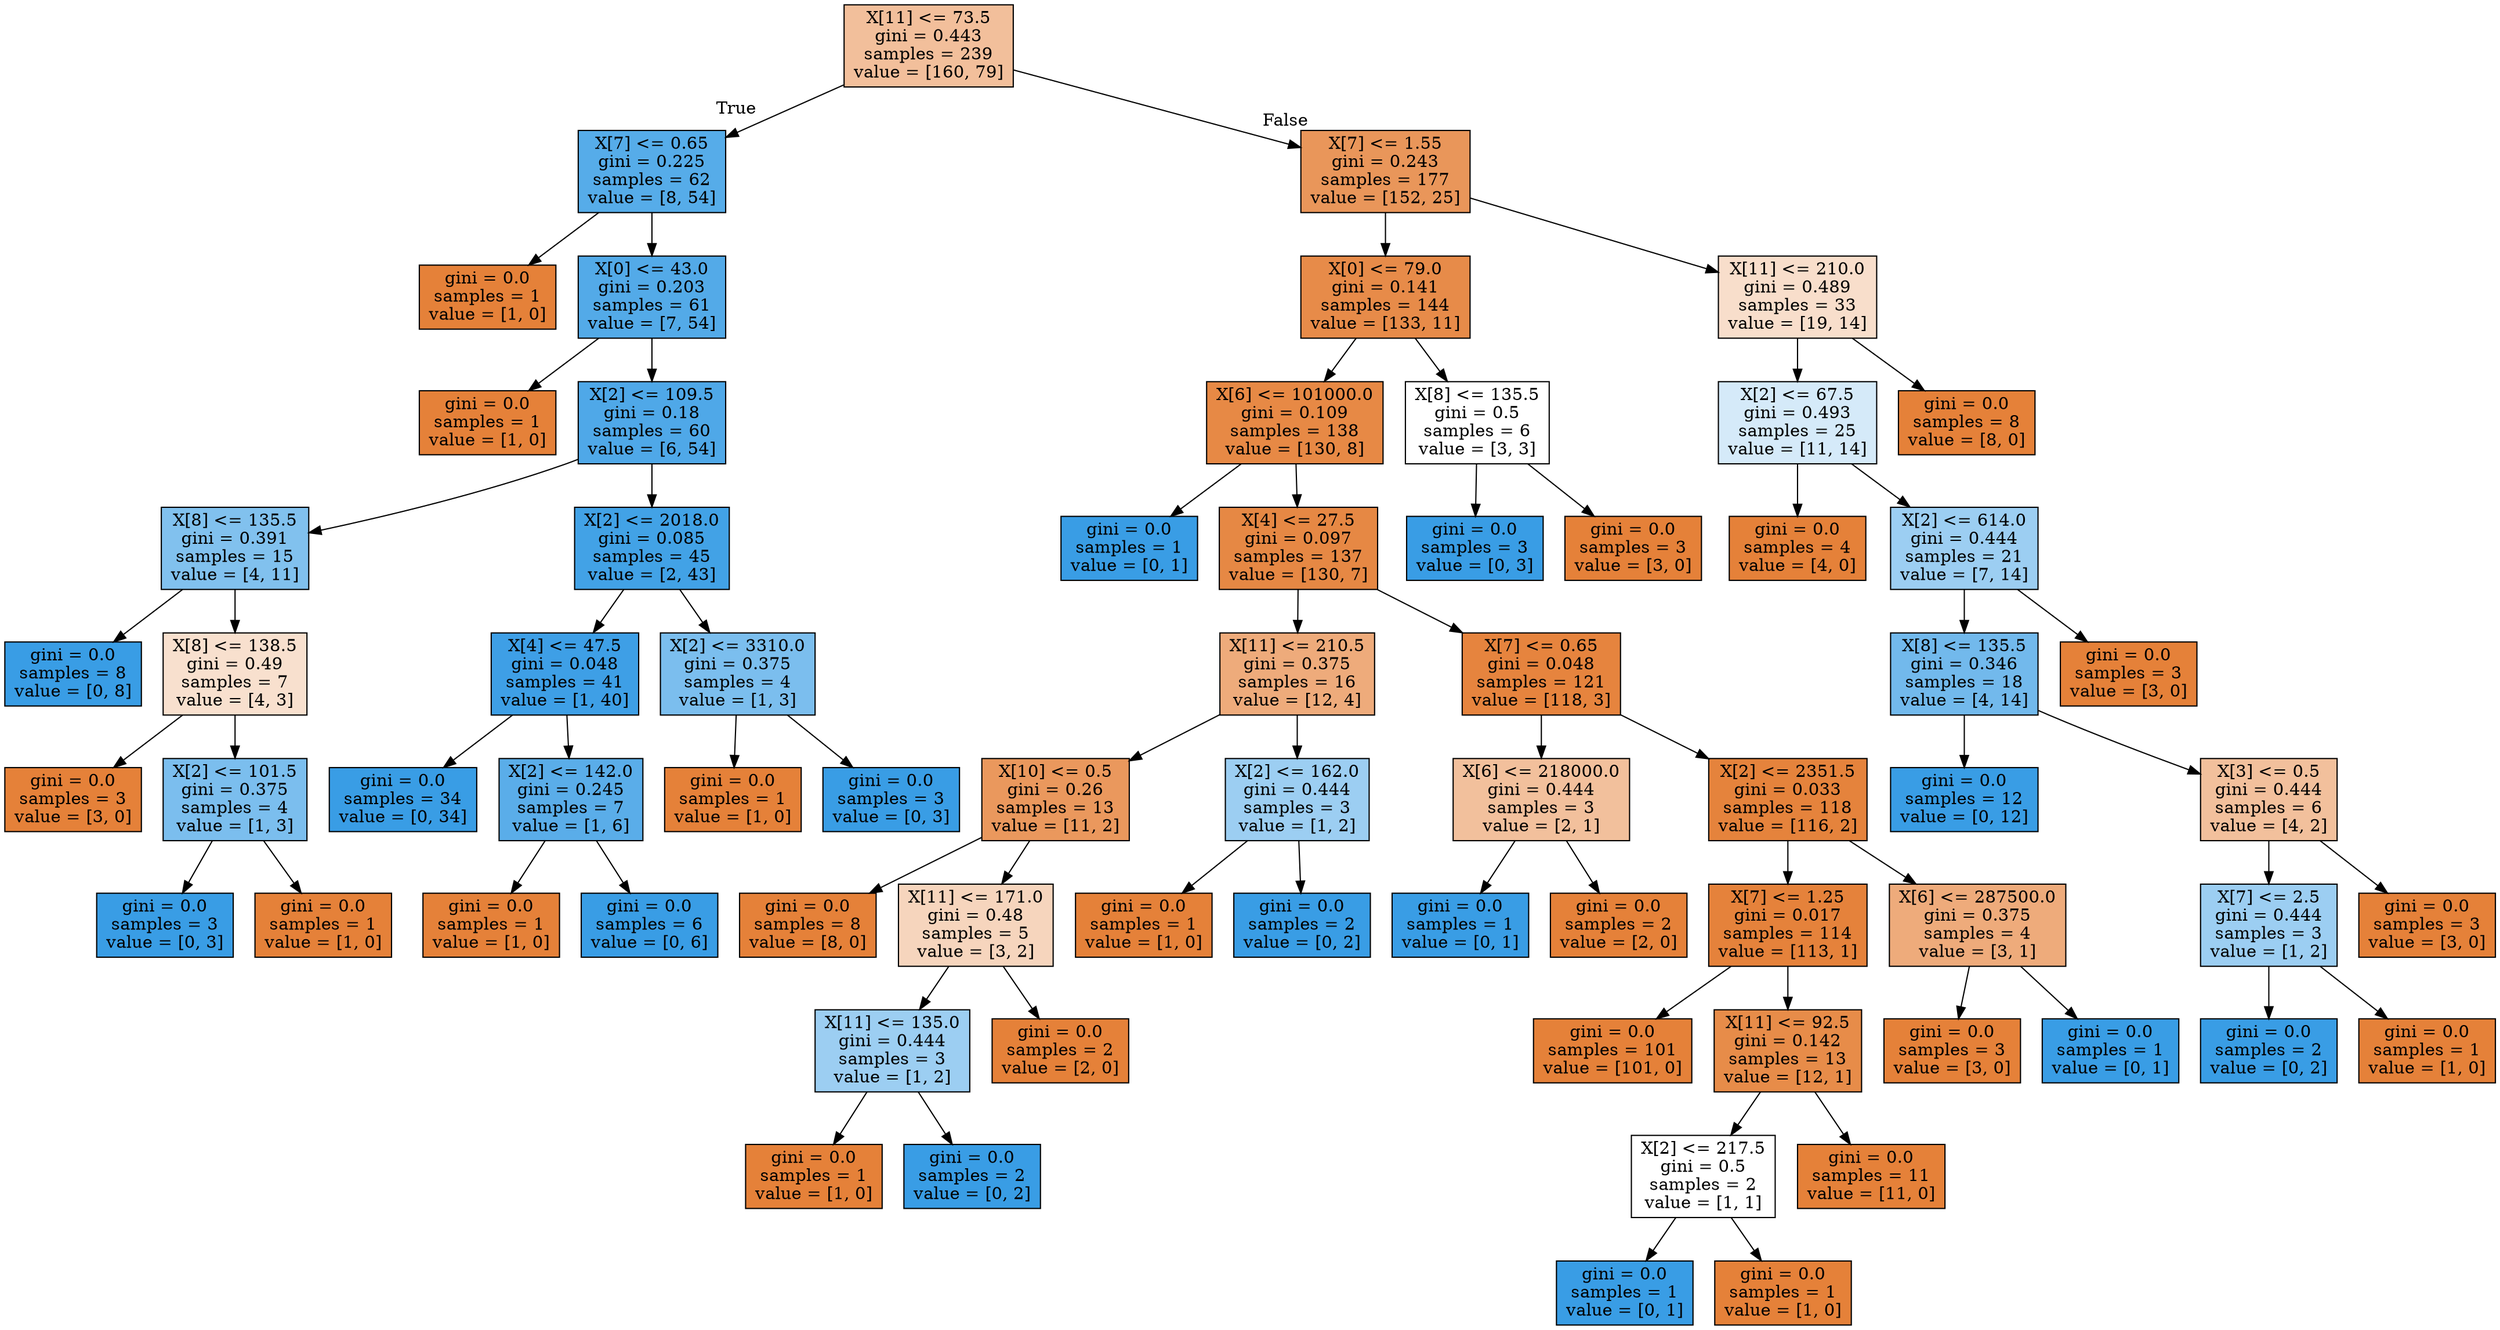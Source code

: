 digraph Tree {
node [shape=box, style="filled", color="black"] ;
0 [label="X[11] <= 73.5\ngini = 0.443\nsamples = 239\nvalue = [160, 79]", fillcolor="#f2bf9b"] ;
1 [label="X[7] <= 0.65\ngini = 0.225\nsamples = 62\nvalue = [8, 54]", fillcolor="#56ace9"] ;
0 -> 1 [labeldistance=2.5, labelangle=45, headlabel="True"] ;
2 [label="gini = 0.0\nsamples = 1\nvalue = [1, 0]", fillcolor="#e58139"] ;
1 -> 2 ;
3 [label="X[0] <= 43.0\ngini = 0.203\nsamples = 61\nvalue = [7, 54]", fillcolor="#53aae8"] ;
1 -> 3 ;
4 [label="gini = 0.0\nsamples = 1\nvalue = [1, 0]", fillcolor="#e58139"] ;
3 -> 4 ;
5 [label="X[2] <= 109.5\ngini = 0.18\nsamples = 60\nvalue = [6, 54]", fillcolor="#4fa8e8"] ;
3 -> 5 ;
6 [label="X[8] <= 135.5\ngini = 0.391\nsamples = 15\nvalue = [4, 11]", fillcolor="#81c1ee"] ;
5 -> 6 ;
7 [label="gini = 0.0\nsamples = 8\nvalue = [0, 8]", fillcolor="#399de5"] ;
6 -> 7 ;
8 [label="X[8] <= 138.5\ngini = 0.49\nsamples = 7\nvalue = [4, 3]", fillcolor="#f8e0ce"] ;
6 -> 8 ;
9 [label="gini = 0.0\nsamples = 3\nvalue = [3, 0]", fillcolor="#e58139"] ;
8 -> 9 ;
10 [label="X[2] <= 101.5\ngini = 0.375\nsamples = 4\nvalue = [1, 3]", fillcolor="#7bbeee"] ;
8 -> 10 ;
11 [label="gini = 0.0\nsamples = 3\nvalue = [0, 3]", fillcolor="#399de5"] ;
10 -> 11 ;
12 [label="gini = 0.0\nsamples = 1\nvalue = [1, 0]", fillcolor="#e58139"] ;
10 -> 12 ;
13 [label="X[2] <= 2018.0\ngini = 0.085\nsamples = 45\nvalue = [2, 43]", fillcolor="#42a2e6"] ;
5 -> 13 ;
14 [label="X[4] <= 47.5\ngini = 0.048\nsamples = 41\nvalue = [1, 40]", fillcolor="#3e9fe6"] ;
13 -> 14 ;
15 [label="gini = 0.0\nsamples = 34\nvalue = [0, 34]", fillcolor="#399de5"] ;
14 -> 15 ;
16 [label="X[2] <= 142.0\ngini = 0.245\nsamples = 7\nvalue = [1, 6]", fillcolor="#5aade9"] ;
14 -> 16 ;
17 [label="gini = 0.0\nsamples = 1\nvalue = [1, 0]", fillcolor="#e58139"] ;
16 -> 17 ;
18 [label="gini = 0.0\nsamples = 6\nvalue = [0, 6]", fillcolor="#399de5"] ;
16 -> 18 ;
19 [label="X[2] <= 3310.0\ngini = 0.375\nsamples = 4\nvalue = [1, 3]", fillcolor="#7bbeee"] ;
13 -> 19 ;
20 [label="gini = 0.0\nsamples = 1\nvalue = [1, 0]", fillcolor="#e58139"] ;
19 -> 20 ;
21 [label="gini = 0.0\nsamples = 3\nvalue = [0, 3]", fillcolor="#399de5"] ;
19 -> 21 ;
22 [label="X[7] <= 1.55\ngini = 0.243\nsamples = 177\nvalue = [152, 25]", fillcolor="#e9965a"] ;
0 -> 22 [labeldistance=2.5, labelangle=-45, headlabel="False"] ;
23 [label="X[0] <= 79.0\ngini = 0.141\nsamples = 144\nvalue = [133, 11]", fillcolor="#e78b49"] ;
22 -> 23 ;
24 [label="X[6] <= 101000.0\ngini = 0.109\nsamples = 138\nvalue = [130, 8]", fillcolor="#e78945"] ;
23 -> 24 ;
25 [label="gini = 0.0\nsamples = 1\nvalue = [0, 1]", fillcolor="#399de5"] ;
24 -> 25 ;
26 [label="X[4] <= 27.5\ngini = 0.097\nsamples = 137\nvalue = [130, 7]", fillcolor="#e68844"] ;
24 -> 26 ;
27 [label="X[11] <= 210.5\ngini = 0.375\nsamples = 16\nvalue = [12, 4]", fillcolor="#eeab7b"] ;
26 -> 27 ;
28 [label="X[10] <= 0.5\ngini = 0.26\nsamples = 13\nvalue = [11, 2]", fillcolor="#ea985d"] ;
27 -> 28 ;
29 [label="gini = 0.0\nsamples = 8\nvalue = [8, 0]", fillcolor="#e58139"] ;
28 -> 29 ;
30 [label="X[11] <= 171.0\ngini = 0.48\nsamples = 5\nvalue = [3, 2]", fillcolor="#f6d5bd"] ;
28 -> 30 ;
31 [label="X[11] <= 135.0\ngini = 0.444\nsamples = 3\nvalue = [1, 2]", fillcolor="#9ccef2"] ;
30 -> 31 ;
32 [label="gini = 0.0\nsamples = 1\nvalue = [1, 0]", fillcolor="#e58139"] ;
31 -> 32 ;
33 [label="gini = 0.0\nsamples = 2\nvalue = [0, 2]", fillcolor="#399de5"] ;
31 -> 33 ;
34 [label="gini = 0.0\nsamples = 2\nvalue = [2, 0]", fillcolor="#e58139"] ;
30 -> 34 ;
35 [label="X[2] <= 162.0\ngini = 0.444\nsamples = 3\nvalue = [1, 2]", fillcolor="#9ccef2"] ;
27 -> 35 ;
36 [label="gini = 0.0\nsamples = 1\nvalue = [1, 0]", fillcolor="#e58139"] ;
35 -> 36 ;
37 [label="gini = 0.0\nsamples = 2\nvalue = [0, 2]", fillcolor="#399de5"] ;
35 -> 37 ;
38 [label="X[7] <= 0.65\ngini = 0.048\nsamples = 121\nvalue = [118, 3]", fillcolor="#e6843e"] ;
26 -> 38 ;
39 [label="X[6] <= 218000.0\ngini = 0.444\nsamples = 3\nvalue = [2, 1]", fillcolor="#f2c09c"] ;
38 -> 39 ;
40 [label="gini = 0.0\nsamples = 1\nvalue = [0, 1]", fillcolor="#399de5"] ;
39 -> 40 ;
41 [label="gini = 0.0\nsamples = 2\nvalue = [2, 0]", fillcolor="#e58139"] ;
39 -> 41 ;
42 [label="X[2] <= 2351.5\ngini = 0.033\nsamples = 118\nvalue = [116, 2]", fillcolor="#e5833c"] ;
38 -> 42 ;
43 [label="X[7] <= 1.25\ngini = 0.017\nsamples = 114\nvalue = [113, 1]", fillcolor="#e5823b"] ;
42 -> 43 ;
44 [label="gini = 0.0\nsamples = 101\nvalue = [101, 0]", fillcolor="#e58139"] ;
43 -> 44 ;
45 [label="X[11] <= 92.5\ngini = 0.142\nsamples = 13\nvalue = [12, 1]", fillcolor="#e78c49"] ;
43 -> 45 ;
46 [label="X[2] <= 217.5\ngini = 0.5\nsamples = 2\nvalue = [1, 1]", fillcolor="#ffffff"] ;
45 -> 46 ;
47 [label="gini = 0.0\nsamples = 1\nvalue = [0, 1]", fillcolor="#399de5"] ;
46 -> 47 ;
48 [label="gini = 0.0\nsamples = 1\nvalue = [1, 0]", fillcolor="#e58139"] ;
46 -> 48 ;
49 [label="gini = 0.0\nsamples = 11\nvalue = [11, 0]", fillcolor="#e58139"] ;
45 -> 49 ;
50 [label="X[6] <= 287500.0\ngini = 0.375\nsamples = 4\nvalue = [3, 1]", fillcolor="#eeab7b"] ;
42 -> 50 ;
51 [label="gini = 0.0\nsamples = 3\nvalue = [3, 0]", fillcolor="#e58139"] ;
50 -> 51 ;
52 [label="gini = 0.0\nsamples = 1\nvalue = [0, 1]", fillcolor="#399de5"] ;
50 -> 52 ;
53 [label="X[8] <= 135.5\ngini = 0.5\nsamples = 6\nvalue = [3, 3]", fillcolor="#ffffff"] ;
23 -> 53 ;
54 [label="gini = 0.0\nsamples = 3\nvalue = [0, 3]", fillcolor="#399de5"] ;
53 -> 54 ;
55 [label="gini = 0.0\nsamples = 3\nvalue = [3, 0]", fillcolor="#e58139"] ;
53 -> 55 ;
56 [label="X[11] <= 210.0\ngini = 0.489\nsamples = 33\nvalue = [19, 14]", fillcolor="#f8decb"] ;
22 -> 56 ;
57 [label="X[2] <= 67.5\ngini = 0.493\nsamples = 25\nvalue = [11, 14]", fillcolor="#d5eaf9"] ;
56 -> 57 ;
58 [label="gini = 0.0\nsamples = 4\nvalue = [4, 0]", fillcolor="#e58139"] ;
57 -> 58 ;
59 [label="X[2] <= 614.0\ngini = 0.444\nsamples = 21\nvalue = [7, 14]", fillcolor="#9ccef2"] ;
57 -> 59 ;
60 [label="X[8] <= 135.5\ngini = 0.346\nsamples = 18\nvalue = [4, 14]", fillcolor="#72b9ec"] ;
59 -> 60 ;
61 [label="gini = 0.0\nsamples = 12\nvalue = [0, 12]", fillcolor="#399de5"] ;
60 -> 61 ;
62 [label="X[3] <= 0.5\ngini = 0.444\nsamples = 6\nvalue = [4, 2]", fillcolor="#f2c09c"] ;
60 -> 62 ;
63 [label="X[7] <= 2.5\ngini = 0.444\nsamples = 3\nvalue = [1, 2]", fillcolor="#9ccef2"] ;
62 -> 63 ;
64 [label="gini = 0.0\nsamples = 2\nvalue = [0, 2]", fillcolor="#399de5"] ;
63 -> 64 ;
65 [label="gini = 0.0\nsamples = 1\nvalue = [1, 0]", fillcolor="#e58139"] ;
63 -> 65 ;
66 [label="gini = 0.0\nsamples = 3\nvalue = [3, 0]", fillcolor="#e58139"] ;
62 -> 66 ;
67 [label="gini = 0.0\nsamples = 3\nvalue = [3, 0]", fillcolor="#e58139"] ;
59 -> 67 ;
68 [label="gini = 0.0\nsamples = 8\nvalue = [8, 0]", fillcolor="#e58139"] ;
56 -> 68 ;
}